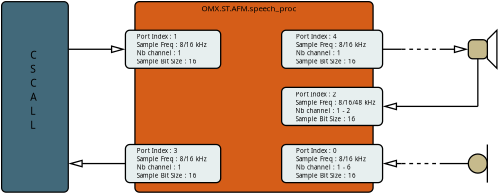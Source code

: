<?xml version="1.0" encoding="UTF-8"?>
<dia:diagram xmlns:dia="http://www.lysator.liu.se/~alla/dia/">
  <dia:layer name="Background" visible="true" active="true">
    <dia:object type="Standard - Box" version="0" id="O0">
      <dia:attribute name="obj_pos">
        <dia:point val="7.62,5.239"/>
      </dia:attribute>
      <dia:attribute name="obj_bb">
        <dia:rectangle val="7.588,5.207;19.558,14.796"/>
      </dia:attribute>
      <dia:attribute name="elem_corner">
        <dia:point val="7.62,5.239"/>
      </dia:attribute>
      <dia:attribute name="elem_width">
        <dia:real val="11.906"/>
      </dia:attribute>
      <dia:attribute name="elem_height">
        <dia:real val="9.525"/>
      </dia:attribute>
      <dia:attribute name="border_width">
        <dia:real val="0.064"/>
      </dia:attribute>
      <dia:attribute name="inner_color">
        <dia:color val="#d55d18"/>
      </dia:attribute>
      <dia:attribute name="show_background">
        <dia:boolean val="true"/>
      </dia:attribute>
      <dia:attribute name="corner_radius">
        <dia:real val="0.222"/>
      </dia:attribute>
    </dia:object>
    <dia:group>
      <dia:object type="Standard - PolyLine" version="0" id="O1">
        <dia:attribute name="obj_pos">
          <dia:point val="25.241,7.144"/>
        </dia:attribute>
        <dia:attribute name="obj_bb">
          <dia:rectangle val="25.196,6.645;25.749,8.649"/>
        </dia:attribute>
        <dia:attribute name="poly_points">
          <dia:point val="25.241,7.144"/>
          <dia:point val="25.718,6.668"/>
          <dia:point val="25.718,8.572"/>
          <dia:point val="25.241,8.096"/>
          <dia:point val="25.241,7.144"/>
        </dia:attribute>
        <dia:attribute name="line_width">
          <dia:real val="0.064"/>
        </dia:attribute>
      </dia:object>
      <dia:object type="Standard - Box" version="0" id="O2">
        <dia:attribute name="obj_pos">
          <dia:point val="24.289,7.144"/>
        </dia:attribute>
        <dia:attribute name="obj_bb">
          <dia:rectangle val="24.257,7.112;25.273,8.128"/>
        </dia:attribute>
        <dia:attribute name="elem_corner">
          <dia:point val="24.289,7.144"/>
        </dia:attribute>
        <dia:attribute name="elem_width">
          <dia:real val="0.953"/>
        </dia:attribute>
        <dia:attribute name="elem_height">
          <dia:real val="0.952"/>
        </dia:attribute>
        <dia:attribute name="border_width">
          <dia:real val="0.064"/>
        </dia:attribute>
        <dia:attribute name="inner_color">
          <dia:color val="#c6ba8c"/>
        </dia:attribute>
        <dia:attribute name="show_background">
          <dia:boolean val="true"/>
        </dia:attribute>
        <dia:attribute name="corner_radius">
          <dia:real val="0.222"/>
        </dia:attribute>
      </dia:object>
    </dia:group>
    <dia:group>
      <dia:object type="Standard - Ellipse" version="0" id="O3">
        <dia:attribute name="obj_pos">
          <dia:point val="24.289,12.859"/>
        </dia:attribute>
        <dia:attribute name="obj_bb">
          <dia:rectangle val="24.257,12.827;25.273,13.843"/>
        </dia:attribute>
        <dia:attribute name="elem_corner">
          <dia:point val="24.289,12.859"/>
        </dia:attribute>
        <dia:attribute name="elem_width">
          <dia:real val="0.953"/>
        </dia:attribute>
        <dia:attribute name="elem_height">
          <dia:real val="0.953"/>
        </dia:attribute>
        <dia:attribute name="border_width">
          <dia:real val="0.064"/>
        </dia:attribute>
        <dia:attribute name="inner_color">
          <dia:color val="#c6ba8c"/>
        </dia:attribute>
      </dia:object>
      <dia:object type="Standard - PolyLine" version="0" id="O4">
        <dia:attribute name="obj_pos">
          <dia:point val="25.241,12.383"/>
        </dia:attribute>
        <dia:attribute name="obj_bb">
          <dia:rectangle val="25.209,12.351;25.273,14.319"/>
        </dia:attribute>
        <dia:attribute name="poly_points">
          <dia:point val="25.241,12.383"/>
          <dia:point val="25.241,14.287"/>
        </dia:attribute>
        <dia:attribute name="line_width">
          <dia:real val="0.064"/>
        </dia:attribute>
      </dia:object>
    </dia:group>
    <dia:object type="Standard - PolyLine" version="0" id="O5">
      <dia:attribute name="obj_pos">
        <dia:point val="4.286,7.62"/>
      </dia:attribute>
      <dia:attribute name="obj_bb">
        <dia:rectangle val="4.255,7.419;7.262,7.821"/>
      </dia:attribute>
      <dia:attribute name="poly_points">
        <dia:point val="4.286,7.62"/>
        <dia:point val="7.144,7.62"/>
      </dia:attribute>
      <dia:attribute name="line_width">
        <dia:real val="0.064"/>
      </dia:attribute>
      <dia:attribute name="end_arrow">
        <dia:enum val="2"/>
      </dia:attribute>
      <dia:attribute name="end_arrow_length">
        <dia:real val="0.572"/>
      </dia:attribute>
      <dia:attribute name="end_arrow_width">
        <dia:real val="0.318"/>
      </dia:attribute>
    </dia:object>
    <dia:object type="Standard - PolyLine" version="0" id="O6">
      <dia:attribute name="obj_pos">
        <dia:point val="4.286,13.335"/>
      </dia:attribute>
      <dia:attribute name="obj_bb">
        <dia:rectangle val="4.255,13.134;7.176,13.536"/>
      </dia:attribute>
      <dia:attribute name="poly_points">
        <dia:point val="4.286,13.335"/>
        <dia:point val="7.144,13.335"/>
      </dia:attribute>
      <dia:attribute name="line_width">
        <dia:real val="0.064"/>
      </dia:attribute>
      <dia:attribute name="start_arrow">
        <dia:enum val="2"/>
      </dia:attribute>
      <dia:attribute name="start_arrow_length">
        <dia:real val="0.572"/>
      </dia:attribute>
      <dia:attribute name="start_arrow_width">
        <dia:real val="0.318"/>
      </dia:attribute>
    </dia:object>
    <dia:object type="Standard - PolyLine" version="0" id="O7">
      <dia:attribute name="obj_pos">
        <dia:point val="20.003,7.62"/>
      </dia:attribute>
      <dia:attribute name="obj_bb">
        <dia:rectangle val="19.971,7.588;20.987,7.652"/>
      </dia:attribute>
      <dia:attribute name="poly_points">
        <dia:point val="20.003,7.62"/>
        <dia:point val="20.955,7.62"/>
      </dia:attribute>
      <dia:attribute name="line_width">
        <dia:real val="0.064"/>
      </dia:attribute>
    </dia:object>
    <dia:object type="Standard - PolyLine" version="0" id="O8">
      <dia:attribute name="obj_pos">
        <dia:point val="20.003,10.477"/>
      </dia:attribute>
      <dia:attribute name="obj_bb">
        <dia:rectangle val="19.971,10.277;24.797,10.678"/>
      </dia:attribute>
      <dia:attribute name="poly_points">
        <dia:point val="20.003,10.477"/>
        <dia:point val="24.765,10.477"/>
      </dia:attribute>
      <dia:attribute name="line_width">
        <dia:real val="0.064"/>
      </dia:attribute>
      <dia:attribute name="start_arrow">
        <dia:enum val="2"/>
      </dia:attribute>
      <dia:attribute name="start_arrow_length">
        <dia:real val="0.572"/>
      </dia:attribute>
      <dia:attribute name="start_arrow_width">
        <dia:real val="0.318"/>
      </dia:attribute>
    </dia:object>
    <dia:object type="Standard - PolyLine" version="0" id="O9">
      <dia:attribute name="obj_pos">
        <dia:point val="20.003,13.335"/>
      </dia:attribute>
      <dia:attribute name="obj_bb">
        <dia:rectangle val="19.971,13.134;20.987,13.536"/>
      </dia:attribute>
      <dia:attribute name="poly_points">
        <dia:point val="20.003,13.335"/>
        <dia:point val="20.955,13.335"/>
      </dia:attribute>
      <dia:attribute name="line_width">
        <dia:real val="0.064"/>
      </dia:attribute>
      <dia:attribute name="start_arrow">
        <dia:enum val="2"/>
      </dia:attribute>
      <dia:attribute name="start_arrow_length">
        <dia:real val="0.572"/>
      </dia:attribute>
      <dia:attribute name="start_arrow_width">
        <dia:real val="0.318"/>
      </dia:attribute>
    </dia:object>
    <dia:object type="Standard - PolyLine" version="0" id="O10">
      <dia:attribute name="obj_pos">
        <dia:point val="20.955,7.62"/>
      </dia:attribute>
      <dia:attribute name="obj_bb">
        <dia:rectangle val="20.923,7.588;22.892,7.652"/>
      </dia:attribute>
      <dia:attribute name="poly_points">
        <dia:point val="20.955,7.62"/>
        <dia:point val="22.86,7.62"/>
      </dia:attribute>
      <dia:attribute name="line_width">
        <dia:real val="0.064"/>
      </dia:attribute>
      <dia:attribute name="line_style">
        <dia:enum val="1"/>
      </dia:attribute>
      <dia:attribute name="dashlength">
        <dia:real val="0.191"/>
      </dia:attribute>
    </dia:object>
    <dia:object type="Standard - PolyLine" version="0" id="O11">
      <dia:attribute name="obj_pos">
        <dia:point val="22.86,7.62"/>
      </dia:attribute>
      <dia:attribute name="obj_bb">
        <dia:rectangle val="22.828,7.419;24.407,7.821"/>
      </dia:attribute>
      <dia:attribute name="poly_points">
        <dia:point val="22.86,7.62"/>
        <dia:point val="24.289,7.62"/>
      </dia:attribute>
      <dia:attribute name="line_width">
        <dia:real val="0.064"/>
      </dia:attribute>
      <dia:attribute name="end_arrow">
        <dia:enum val="2"/>
      </dia:attribute>
      <dia:attribute name="end_arrow_length">
        <dia:real val="0.572"/>
      </dia:attribute>
      <dia:attribute name="end_arrow_width">
        <dia:real val="0.318"/>
      </dia:attribute>
    </dia:object>
    <dia:object type="Standard - PolyLine" version="0" id="O12">
      <dia:attribute name="obj_pos">
        <dia:point val="24.765,10.477"/>
      </dia:attribute>
      <dia:attribute name="obj_bb">
        <dia:rectangle val="24.733,8.065;24.797,10.509"/>
      </dia:attribute>
      <dia:attribute name="poly_points">
        <dia:point val="24.765,10.477"/>
        <dia:point val="24.765,8.096"/>
      </dia:attribute>
      <dia:attribute name="line_width">
        <dia:real val="0.064"/>
      </dia:attribute>
    </dia:object>
    <dia:object type="Standard - PolyLine" version="0" id="O13">
      <dia:attribute name="obj_pos">
        <dia:point val="22.86,13.335"/>
      </dia:attribute>
      <dia:attribute name="obj_bb">
        <dia:rectangle val="22.828,13.303;24.32,13.367"/>
      </dia:attribute>
      <dia:attribute name="poly_points">
        <dia:point val="22.86,13.335"/>
        <dia:point val="24.289,13.335"/>
      </dia:attribute>
      <dia:attribute name="line_width">
        <dia:real val="0.064"/>
      </dia:attribute>
    </dia:object>
    <dia:object type="Standard - PolyLine" version="0" id="O14">
      <dia:attribute name="obj_pos">
        <dia:point val="20.955,13.335"/>
      </dia:attribute>
      <dia:attribute name="obj_bb">
        <dia:rectangle val="20.923,13.303;22.892,13.367"/>
      </dia:attribute>
      <dia:attribute name="poly_points">
        <dia:point val="20.955,13.335"/>
        <dia:point val="22.86,13.335"/>
      </dia:attribute>
      <dia:attribute name="line_width">
        <dia:real val="0.064"/>
      </dia:attribute>
      <dia:attribute name="line_style">
        <dia:enum val="1"/>
      </dia:attribute>
      <dia:attribute name="dashlength">
        <dia:real val="0.191"/>
      </dia:attribute>
    </dia:object>
    <dia:object type="Standard - Box" version="0" id="O15">
      <dia:attribute name="obj_pos">
        <dia:point val="0.953,5.239"/>
      </dia:attribute>
      <dia:attribute name="obj_bb">
        <dia:rectangle val="0.922,5.209;4.316,14.794"/>
      </dia:attribute>
      <dia:attribute name="elem_corner">
        <dia:point val="0.953,5.239"/>
      </dia:attribute>
      <dia:attribute name="elem_width">
        <dia:real val="3.334"/>
      </dia:attribute>
      <dia:attribute name="elem_height">
        <dia:real val="9.525"/>
      </dia:attribute>
      <dia:attribute name="border_width">
        <dia:real val="0.06"/>
      </dia:attribute>
      <dia:attribute name="inner_color">
        <dia:color val="#42697a"/>
      </dia:attribute>
      <dia:attribute name="show_background">
        <dia:boolean val="true"/>
      </dia:attribute>
      <dia:attribute name="corner_radius">
        <dia:real val="0.222"/>
      </dia:attribute>
    </dia:object>
    <dia:group>
      <dia:object type="Standard - Text" version="1" id="O16">
        <dia:attribute name="obj_pos">
          <dia:point val="2.381,8.096"/>
        </dia:attribute>
        <dia:attribute name="obj_bb">
          <dia:rectangle val="2.381,7.624;2.736,8.216"/>
        </dia:attribute>
        <dia:attribute name="text">
          <dia:composite type="text">
            <dia:attribute name="string">
              <dia:string>#C#</dia:string>
            </dia:attribute>
            <dia:attribute name="font">
              <dia:font family="sans" style="0" name="Helvetica"/>
            </dia:attribute>
            <dia:attribute name="height">
              <dia:real val="0.635"/>
            </dia:attribute>
            <dia:attribute name="pos">
              <dia:point val="2.381,8.096"/>
            </dia:attribute>
            <dia:attribute name="color">
              <dia:color val="#000000"/>
            </dia:attribute>
            <dia:attribute name="alignment">
              <dia:enum val="0"/>
            </dia:attribute>
          </dia:composite>
        </dia:attribute>
        <dia:attribute name="valign">
          <dia:enum val="3"/>
        </dia:attribute>
      </dia:object>
      <dia:object type="Standard - Text" version="1" id="O17">
        <dia:attribute name="obj_pos">
          <dia:point val="2.381,8.795"/>
        </dia:attribute>
        <dia:attribute name="obj_bb">
          <dia:rectangle val="2.381,8.322;2.704,8.915"/>
        </dia:attribute>
        <dia:attribute name="text">
          <dia:composite type="text">
            <dia:attribute name="string">
              <dia:string>#S#</dia:string>
            </dia:attribute>
            <dia:attribute name="font">
              <dia:font family="sans" style="0" name="Helvetica"/>
            </dia:attribute>
            <dia:attribute name="height">
              <dia:real val="0.635"/>
            </dia:attribute>
            <dia:attribute name="pos">
              <dia:point val="2.381,8.795"/>
            </dia:attribute>
            <dia:attribute name="color">
              <dia:color val="#000000"/>
            </dia:attribute>
            <dia:attribute name="alignment">
              <dia:enum val="0"/>
            </dia:attribute>
          </dia:composite>
        </dia:attribute>
        <dia:attribute name="valign">
          <dia:enum val="3"/>
        </dia:attribute>
      </dia:object>
      <dia:object type="Standard - Text" version="1" id="O18">
        <dia:attribute name="obj_pos">
          <dia:point val="2.381,9.493"/>
        </dia:attribute>
        <dia:attribute name="obj_bb">
          <dia:rectangle val="2.381,9.021;2.736,9.613"/>
        </dia:attribute>
        <dia:attribute name="text">
          <dia:composite type="text">
            <dia:attribute name="string">
              <dia:string>#C#</dia:string>
            </dia:attribute>
            <dia:attribute name="font">
              <dia:font family="sans" style="0" name="Helvetica"/>
            </dia:attribute>
            <dia:attribute name="height">
              <dia:real val="0.635"/>
            </dia:attribute>
            <dia:attribute name="pos">
              <dia:point val="2.381,9.493"/>
            </dia:attribute>
            <dia:attribute name="color">
              <dia:color val="#000000"/>
            </dia:attribute>
            <dia:attribute name="alignment">
              <dia:enum val="0"/>
            </dia:attribute>
          </dia:composite>
        </dia:attribute>
        <dia:attribute name="valign">
          <dia:enum val="3"/>
        </dia:attribute>
      </dia:object>
      <dia:object type="Standard - Text" version="1" id="O19">
        <dia:attribute name="obj_pos">
          <dia:point val="2.381,11.589"/>
        </dia:attribute>
        <dia:attribute name="obj_bb">
          <dia:rectangle val="2.381,11.116;2.664,11.709"/>
        </dia:attribute>
        <dia:attribute name="text">
          <dia:composite type="text">
            <dia:attribute name="string">
              <dia:string>#L#</dia:string>
            </dia:attribute>
            <dia:attribute name="font">
              <dia:font family="sans" style="0" name="Helvetica"/>
            </dia:attribute>
            <dia:attribute name="height">
              <dia:real val="0.635"/>
            </dia:attribute>
            <dia:attribute name="pos">
              <dia:point val="2.381,11.589"/>
            </dia:attribute>
            <dia:attribute name="color">
              <dia:color val="#000000"/>
            </dia:attribute>
            <dia:attribute name="alignment">
              <dia:enum val="0"/>
            </dia:attribute>
          </dia:composite>
        </dia:attribute>
        <dia:attribute name="valign">
          <dia:enum val="3"/>
        </dia:attribute>
      </dia:object>
      <dia:object type="Standard - Text" version="1" id="O20">
        <dia:attribute name="obj_pos">
          <dia:point val="2.381,10.89"/>
        </dia:attribute>
        <dia:attribute name="obj_bb">
          <dia:rectangle val="2.381,10.418;2.664,11.01"/>
        </dia:attribute>
        <dia:attribute name="text">
          <dia:composite type="text">
            <dia:attribute name="string">
              <dia:string>#L#</dia:string>
            </dia:attribute>
            <dia:attribute name="font">
              <dia:font family="sans" style="0" name="Helvetica"/>
            </dia:attribute>
            <dia:attribute name="height">
              <dia:real val="0.635"/>
            </dia:attribute>
            <dia:attribute name="pos">
              <dia:point val="2.381,10.89"/>
            </dia:attribute>
            <dia:attribute name="color">
              <dia:color val="#000000"/>
            </dia:attribute>
            <dia:attribute name="alignment">
              <dia:enum val="0"/>
            </dia:attribute>
          </dia:composite>
        </dia:attribute>
        <dia:attribute name="valign">
          <dia:enum val="3"/>
        </dia:attribute>
      </dia:object>
      <dia:object type="Standard - Text" version="1" id="O21">
        <dia:attribute name="obj_pos">
          <dia:point val="2.381,10.192"/>
        </dia:attribute>
        <dia:attribute name="obj_bb">
          <dia:rectangle val="2.381,9.719;2.729,10.312"/>
        </dia:attribute>
        <dia:attribute name="text">
          <dia:composite type="text">
            <dia:attribute name="string">
              <dia:string>#A#</dia:string>
            </dia:attribute>
            <dia:attribute name="font">
              <dia:font family="sans" style="0" name="Helvetica"/>
            </dia:attribute>
            <dia:attribute name="height">
              <dia:real val="0.635"/>
            </dia:attribute>
            <dia:attribute name="pos">
              <dia:point val="2.381,10.192"/>
            </dia:attribute>
            <dia:attribute name="color">
              <dia:color val="#000000"/>
            </dia:attribute>
            <dia:attribute name="alignment">
              <dia:enum val="0"/>
            </dia:attribute>
          </dia:composite>
        </dia:attribute>
        <dia:attribute name="valign">
          <dia:enum val="3"/>
        </dia:attribute>
      </dia:object>
    </dia:group>
    <dia:object type="Standard - Box" version="0" id="O22">
      <dia:attribute name="obj_pos">
        <dia:point val="14.954,6.668"/>
      </dia:attribute>
      <dia:attribute name="obj_bb">
        <dia:rectangle val="14.922,6.636;20.034,8.604"/>
      </dia:attribute>
      <dia:attribute name="elem_corner">
        <dia:point val="14.954,6.668"/>
      </dia:attribute>
      <dia:attribute name="elem_width">
        <dia:real val="5.048"/>
      </dia:attribute>
      <dia:attribute name="elem_height">
        <dia:real val="1.905"/>
      </dia:attribute>
      <dia:attribute name="border_width">
        <dia:real val="0.064"/>
      </dia:attribute>
      <dia:attribute name="inner_color">
        <dia:color val="#e7efef"/>
      </dia:attribute>
      <dia:attribute name="show_background">
        <dia:boolean val="true"/>
      </dia:attribute>
      <dia:attribute name="corner_radius">
        <dia:real val="0.222"/>
      </dia:attribute>
    </dia:object>
    <dia:group>
      <dia:object type="Standard - Text" version="1" id="O23">
        <dia:attribute name="obj_pos">
          <dia:point val="15.668,7.095"/>
        </dia:attribute>
        <dia:attribute name="obj_bb">
          <dia:rectangle val="15.668,6.805;17.735,7.17"/>
        </dia:attribute>
        <dia:attribute name="text">
          <dia:composite type="text">
            <dia:attribute name="string">
              <dia:string>#Port Index : 4#</dia:string>
            </dia:attribute>
            <dia:attribute name="font">
              <dia:font family="sans" style="0" name="Helvetica"/>
            </dia:attribute>
            <dia:attribute name="height">
              <dia:real val="0.388"/>
            </dia:attribute>
            <dia:attribute name="pos">
              <dia:point val="15.668,7.095"/>
            </dia:attribute>
            <dia:attribute name="color">
              <dia:color val="#000000"/>
            </dia:attribute>
            <dia:attribute name="alignment">
              <dia:enum val="0"/>
            </dia:attribute>
          </dia:composite>
        </dia:attribute>
        <dia:attribute name="valign">
          <dia:enum val="3"/>
        </dia:attribute>
      </dia:object>
      <dia:object type="Standard - Text" version="1" id="O24">
        <dia:attribute name="obj_pos">
          <dia:point val="15.668,7.508"/>
        </dia:attribute>
        <dia:attribute name="obj_bb">
          <dia:rectangle val="15.668,7.218;19.458,7.583"/>
        </dia:attribute>
        <dia:attribute name="text">
          <dia:composite type="text">
            <dia:attribute name="string">
              <dia:string>#Sample Freq : 8/16 kHz  #</dia:string>
            </dia:attribute>
            <dia:attribute name="font">
              <dia:font family="sans" style="0" name="Helvetica"/>
            </dia:attribute>
            <dia:attribute name="height">
              <dia:real val="0.388"/>
            </dia:attribute>
            <dia:attribute name="pos">
              <dia:point val="15.668,7.508"/>
            </dia:attribute>
            <dia:attribute name="color">
              <dia:color val="#000000"/>
            </dia:attribute>
            <dia:attribute name="alignment">
              <dia:enum val="0"/>
            </dia:attribute>
          </dia:composite>
        </dia:attribute>
        <dia:attribute name="valign">
          <dia:enum val="3"/>
        </dia:attribute>
      </dia:object>
      <dia:object type="Standard - Text" version="1" id="O25">
        <dia:attribute name="obj_pos">
          <dia:point val="15.668,7.921"/>
        </dia:attribute>
        <dia:attribute name="obj_bb">
          <dia:rectangle val="15.668,7.631;17.923,7.996"/>
        </dia:attribute>
        <dia:attribute name="text">
          <dia:composite type="text">
            <dia:attribute name="string">
              <dia:string>#Nb channel : 1#</dia:string>
            </dia:attribute>
            <dia:attribute name="font">
              <dia:font family="sans" style="0" name="Helvetica"/>
            </dia:attribute>
            <dia:attribute name="height">
              <dia:real val="0.388"/>
            </dia:attribute>
            <dia:attribute name="pos">
              <dia:point val="15.668,7.921"/>
            </dia:attribute>
            <dia:attribute name="color">
              <dia:color val="#000000"/>
            </dia:attribute>
            <dia:attribute name="alignment">
              <dia:enum val="0"/>
            </dia:attribute>
          </dia:composite>
        </dia:attribute>
        <dia:attribute name="valign">
          <dia:enum val="3"/>
        </dia:attribute>
      </dia:object>
      <dia:object type="Standard - Text" version="1" id="O26">
        <dia:attribute name="obj_pos">
          <dia:point val="15.668,8.333"/>
        </dia:attribute>
        <dia:attribute name="obj_bb">
          <dia:rectangle val="15.668,8.043;18.783,8.408"/>
        </dia:attribute>
        <dia:attribute name="text">
          <dia:composite type="text">
            <dia:attribute name="string">
              <dia:string>#Sample Bit Size : 16#</dia:string>
            </dia:attribute>
            <dia:attribute name="font">
              <dia:font family="sans" style="0" name="Helvetica"/>
            </dia:attribute>
            <dia:attribute name="height">
              <dia:real val="0.388"/>
            </dia:attribute>
            <dia:attribute name="pos">
              <dia:point val="15.668,8.333"/>
            </dia:attribute>
            <dia:attribute name="color">
              <dia:color val="#000000"/>
            </dia:attribute>
            <dia:attribute name="alignment">
              <dia:enum val="0"/>
            </dia:attribute>
          </dia:composite>
        </dia:attribute>
        <dia:attribute name="valign">
          <dia:enum val="3"/>
        </dia:attribute>
      </dia:object>
    </dia:group>
    <dia:object type="Standard - Box" version="0" id="O27">
      <dia:attribute name="obj_pos">
        <dia:point val="14.954,9.525"/>
      </dia:attribute>
      <dia:attribute name="obj_bb">
        <dia:rectangle val="14.922,9.493;20.034,11.462"/>
      </dia:attribute>
      <dia:attribute name="elem_corner">
        <dia:point val="14.954,9.525"/>
      </dia:attribute>
      <dia:attribute name="elem_width">
        <dia:real val="5.048"/>
      </dia:attribute>
      <dia:attribute name="elem_height">
        <dia:real val="1.905"/>
      </dia:attribute>
      <dia:attribute name="border_width">
        <dia:real val="0.064"/>
      </dia:attribute>
      <dia:attribute name="inner_color">
        <dia:color val="#e7efef"/>
      </dia:attribute>
      <dia:attribute name="show_background">
        <dia:boolean val="true"/>
      </dia:attribute>
      <dia:attribute name="corner_radius">
        <dia:real val="0.222"/>
      </dia:attribute>
    </dia:object>
    <dia:object type="Standard - Text" version="1" id="O28">
      <dia:attribute name="obj_pos">
        <dia:point val="15.649,9.984"/>
      </dia:attribute>
      <dia:attribute name="obj_bb">
        <dia:rectangle val="15.649,9.694;17.717,10.059"/>
      </dia:attribute>
      <dia:attribute name="text">
        <dia:composite type="text">
          <dia:attribute name="string">
            <dia:string>#Port Index : 2#</dia:string>
          </dia:attribute>
          <dia:attribute name="font">
            <dia:font family="sans" style="0" name="Helvetica"/>
          </dia:attribute>
          <dia:attribute name="height">
            <dia:real val="0.388"/>
          </dia:attribute>
          <dia:attribute name="pos">
            <dia:point val="15.649,9.984"/>
          </dia:attribute>
          <dia:attribute name="color">
            <dia:color val="#000000"/>
          </dia:attribute>
          <dia:attribute name="alignment">
            <dia:enum val="0"/>
          </dia:attribute>
        </dia:composite>
      </dia:attribute>
      <dia:attribute name="valign">
        <dia:enum val="3"/>
      </dia:attribute>
    </dia:object>
    <dia:object type="Standard - Text" version="1" id="O29">
      <dia:attribute name="obj_pos">
        <dia:point val="15.649,10.397"/>
      </dia:attribute>
      <dia:attribute name="obj_bb">
        <dia:rectangle val="15.649,10.107;19.939,10.472"/>
      </dia:attribute>
      <dia:attribute name="text">
        <dia:composite type="text">
          <dia:attribute name="string">
            <dia:string>#Sample Freq : 8/16/48 kHz  #</dia:string>
          </dia:attribute>
          <dia:attribute name="font">
            <dia:font family="sans" style="0" name="Helvetica"/>
          </dia:attribute>
          <dia:attribute name="height">
            <dia:real val="0.388"/>
          </dia:attribute>
          <dia:attribute name="pos">
            <dia:point val="15.649,10.397"/>
          </dia:attribute>
          <dia:attribute name="color">
            <dia:color val="#000000"/>
          </dia:attribute>
          <dia:attribute name="alignment">
            <dia:enum val="0"/>
          </dia:attribute>
        </dia:composite>
      </dia:attribute>
      <dia:attribute name="valign">
        <dia:enum val="3"/>
      </dia:attribute>
    </dia:object>
    <dia:object type="Standard - Text" version="1" id="O30">
      <dia:attribute name="obj_pos">
        <dia:point val="15.649,10.81"/>
      </dia:attribute>
      <dia:attribute name="obj_bb">
        <dia:rectangle val="15.649,10.52;18.41,10.885"/>
      </dia:attribute>
      <dia:attribute name="text">
        <dia:composite type="text">
          <dia:attribute name="string">
            <dia:string>#Nb channel : 1 - 2#</dia:string>
          </dia:attribute>
          <dia:attribute name="font">
            <dia:font family="sans" style="0" name="Helvetica"/>
          </dia:attribute>
          <dia:attribute name="height">
            <dia:real val="0.388"/>
          </dia:attribute>
          <dia:attribute name="pos">
            <dia:point val="15.649,10.81"/>
          </dia:attribute>
          <dia:attribute name="color">
            <dia:color val="#000000"/>
          </dia:attribute>
          <dia:attribute name="alignment">
            <dia:enum val="0"/>
          </dia:attribute>
        </dia:composite>
      </dia:attribute>
      <dia:attribute name="valign">
        <dia:enum val="3"/>
      </dia:attribute>
    </dia:object>
    <dia:object type="Standard - Text" version="1" id="O31">
      <dia:attribute name="obj_pos">
        <dia:point val="15.649,11.223"/>
      </dia:attribute>
      <dia:attribute name="obj_bb">
        <dia:rectangle val="15.649,10.933;18.765,11.298"/>
      </dia:attribute>
      <dia:attribute name="text">
        <dia:composite type="text">
          <dia:attribute name="string">
            <dia:string>#Sample Bit Size : 16#</dia:string>
          </dia:attribute>
          <dia:attribute name="font">
            <dia:font family="sans" style="0" name="Helvetica"/>
          </dia:attribute>
          <dia:attribute name="height">
            <dia:real val="0.388"/>
          </dia:attribute>
          <dia:attribute name="pos">
            <dia:point val="15.649,11.223"/>
          </dia:attribute>
          <dia:attribute name="color">
            <dia:color val="#000000"/>
          </dia:attribute>
          <dia:attribute name="alignment">
            <dia:enum val="0"/>
          </dia:attribute>
        </dia:composite>
      </dia:attribute>
      <dia:attribute name="valign">
        <dia:enum val="3"/>
      </dia:attribute>
    </dia:object>
    <dia:object type="Standard - Box" version="0" id="O32">
      <dia:attribute name="obj_pos">
        <dia:point val="14.954,12.383"/>
      </dia:attribute>
      <dia:attribute name="obj_bb">
        <dia:rectangle val="14.922,12.351;20.034,14.319"/>
      </dia:attribute>
      <dia:attribute name="elem_corner">
        <dia:point val="14.954,12.383"/>
      </dia:attribute>
      <dia:attribute name="elem_width">
        <dia:real val="5.048"/>
      </dia:attribute>
      <dia:attribute name="elem_height">
        <dia:real val="1.905"/>
      </dia:attribute>
      <dia:attribute name="border_width">
        <dia:real val="0.064"/>
      </dia:attribute>
      <dia:attribute name="inner_color">
        <dia:color val="#e7efef"/>
      </dia:attribute>
      <dia:attribute name="show_background">
        <dia:boolean val="true"/>
      </dia:attribute>
      <dia:attribute name="corner_radius">
        <dia:real val="0.222"/>
      </dia:attribute>
    </dia:object>
    <dia:group>
      <dia:object type="Standard - Text" version="1" id="O33">
        <dia:attribute name="obj_pos">
          <dia:point val="15.668,12.81"/>
        </dia:attribute>
        <dia:attribute name="obj_bb">
          <dia:rectangle val="15.668,12.52;17.735,12.885"/>
        </dia:attribute>
        <dia:attribute name="text">
          <dia:composite type="text">
            <dia:attribute name="string">
              <dia:string>#Port Index : 0#</dia:string>
            </dia:attribute>
            <dia:attribute name="font">
              <dia:font family="sans" style="0" name="Helvetica"/>
            </dia:attribute>
            <dia:attribute name="height">
              <dia:real val="0.388"/>
            </dia:attribute>
            <dia:attribute name="pos">
              <dia:point val="15.668,12.81"/>
            </dia:attribute>
            <dia:attribute name="color">
              <dia:color val="#000000"/>
            </dia:attribute>
            <dia:attribute name="alignment">
              <dia:enum val="0"/>
            </dia:attribute>
          </dia:composite>
        </dia:attribute>
        <dia:attribute name="valign">
          <dia:enum val="3"/>
        </dia:attribute>
      </dia:object>
      <dia:object type="Standard - Text" version="1" id="O34">
        <dia:attribute name="obj_pos">
          <dia:point val="15.668,13.223"/>
        </dia:attribute>
        <dia:attribute name="obj_bb">
          <dia:rectangle val="15.668,12.933;19.458,13.298"/>
        </dia:attribute>
        <dia:attribute name="text">
          <dia:composite type="text">
            <dia:attribute name="string">
              <dia:string>#Sample Freq : 8/16 kHz  #</dia:string>
            </dia:attribute>
            <dia:attribute name="font">
              <dia:font family="sans" style="0" name="Helvetica"/>
            </dia:attribute>
            <dia:attribute name="height">
              <dia:real val="0.388"/>
            </dia:attribute>
            <dia:attribute name="pos">
              <dia:point val="15.668,13.223"/>
            </dia:attribute>
            <dia:attribute name="color">
              <dia:color val="#000000"/>
            </dia:attribute>
            <dia:attribute name="alignment">
              <dia:enum val="0"/>
            </dia:attribute>
          </dia:composite>
        </dia:attribute>
        <dia:attribute name="valign">
          <dia:enum val="3"/>
        </dia:attribute>
      </dia:object>
      <dia:object type="Standard - Text" version="1" id="O35">
        <dia:attribute name="obj_pos">
          <dia:point val="15.668,13.636"/>
        </dia:attribute>
        <dia:attribute name="obj_bb">
          <dia:rectangle val="15.668,13.346;18.428,13.711"/>
        </dia:attribute>
        <dia:attribute name="text">
          <dia:composite type="text">
            <dia:attribute name="string">
              <dia:string>#Nb channel : 1 - 6#</dia:string>
            </dia:attribute>
            <dia:attribute name="font">
              <dia:font family="sans" style="0" name="Helvetica"/>
            </dia:attribute>
            <dia:attribute name="height">
              <dia:real val="0.388"/>
            </dia:attribute>
            <dia:attribute name="pos">
              <dia:point val="15.668,13.636"/>
            </dia:attribute>
            <dia:attribute name="color">
              <dia:color val="#000000"/>
            </dia:attribute>
            <dia:attribute name="alignment">
              <dia:enum val="0"/>
            </dia:attribute>
          </dia:composite>
        </dia:attribute>
        <dia:attribute name="valign">
          <dia:enum val="3"/>
        </dia:attribute>
      </dia:object>
      <dia:object type="Standard - Text" version="1" id="O36">
        <dia:attribute name="obj_pos">
          <dia:point val="15.668,14.048"/>
        </dia:attribute>
        <dia:attribute name="obj_bb">
          <dia:rectangle val="15.668,13.758;18.783,14.123"/>
        </dia:attribute>
        <dia:attribute name="text">
          <dia:composite type="text">
            <dia:attribute name="string">
              <dia:string>#Sample Bit Size : 16#</dia:string>
            </dia:attribute>
            <dia:attribute name="font">
              <dia:font family="sans" style="0" name="Helvetica"/>
            </dia:attribute>
            <dia:attribute name="height">
              <dia:real val="0.388"/>
            </dia:attribute>
            <dia:attribute name="pos">
              <dia:point val="15.668,14.048"/>
            </dia:attribute>
            <dia:attribute name="color">
              <dia:color val="#000000"/>
            </dia:attribute>
            <dia:attribute name="alignment">
              <dia:enum val="0"/>
            </dia:attribute>
          </dia:composite>
        </dia:attribute>
        <dia:attribute name="valign">
          <dia:enum val="3"/>
        </dia:attribute>
      </dia:object>
    </dia:group>
    <dia:object type="Standard - Box" version="0" id="O37">
      <dia:attribute name="obj_pos">
        <dia:point val="7.144,12.383"/>
      </dia:attribute>
      <dia:attribute name="obj_bb">
        <dia:rectangle val="7.112,12.351;11.938,14.319"/>
      </dia:attribute>
      <dia:attribute name="elem_corner">
        <dia:point val="7.144,12.383"/>
      </dia:attribute>
      <dia:attribute name="elem_width">
        <dia:real val="4.763"/>
      </dia:attribute>
      <dia:attribute name="elem_height">
        <dia:real val="1.905"/>
      </dia:attribute>
      <dia:attribute name="border_width">
        <dia:real val="0.064"/>
      </dia:attribute>
      <dia:attribute name="inner_color">
        <dia:color val="#e7efef"/>
      </dia:attribute>
      <dia:attribute name="show_background">
        <dia:boolean val="true"/>
      </dia:attribute>
      <dia:attribute name="corner_radius">
        <dia:real val="0.222"/>
      </dia:attribute>
    </dia:object>
    <dia:group>
      <dia:object type="Standard - Text" version="1" id="O38">
        <dia:attribute name="obj_pos">
          <dia:point val="7.715,12.81"/>
        </dia:attribute>
        <dia:attribute name="obj_bb">
          <dia:rectangle val="7.715,12.52;9.783,12.885"/>
        </dia:attribute>
        <dia:attribute name="text">
          <dia:composite type="text">
            <dia:attribute name="string">
              <dia:string>#Port Index : 3#</dia:string>
            </dia:attribute>
            <dia:attribute name="font">
              <dia:font family="sans" style="0" name="Helvetica"/>
            </dia:attribute>
            <dia:attribute name="height">
              <dia:real val="0.388"/>
            </dia:attribute>
            <dia:attribute name="pos">
              <dia:point val="7.715,12.81"/>
            </dia:attribute>
            <dia:attribute name="color">
              <dia:color val="#000000"/>
            </dia:attribute>
            <dia:attribute name="alignment">
              <dia:enum val="0"/>
            </dia:attribute>
          </dia:composite>
        </dia:attribute>
        <dia:attribute name="valign">
          <dia:enum val="3"/>
        </dia:attribute>
      </dia:object>
      <dia:object type="Standard - Text" version="1" id="O39">
        <dia:attribute name="obj_pos">
          <dia:point val="7.715,13.223"/>
        </dia:attribute>
        <dia:attribute name="obj_bb">
          <dia:rectangle val="7.715,12.933;11.505,13.298"/>
        </dia:attribute>
        <dia:attribute name="text">
          <dia:composite type="text">
            <dia:attribute name="string">
              <dia:string>#Sample Freq : 8/16 kHz  #</dia:string>
            </dia:attribute>
            <dia:attribute name="font">
              <dia:font family="sans" style="0" name="Helvetica"/>
            </dia:attribute>
            <dia:attribute name="height">
              <dia:real val="0.388"/>
            </dia:attribute>
            <dia:attribute name="pos">
              <dia:point val="7.715,13.223"/>
            </dia:attribute>
            <dia:attribute name="color">
              <dia:color val="#000000"/>
            </dia:attribute>
            <dia:attribute name="alignment">
              <dia:enum val="0"/>
            </dia:attribute>
          </dia:composite>
        </dia:attribute>
        <dia:attribute name="valign">
          <dia:enum val="3"/>
        </dia:attribute>
      </dia:object>
      <dia:object type="Standard - Text" version="1" id="O40">
        <dia:attribute name="obj_pos">
          <dia:point val="7.715,13.636"/>
        </dia:attribute>
        <dia:attribute name="obj_bb">
          <dia:rectangle val="7.715,13.346;9.97,13.711"/>
        </dia:attribute>
        <dia:attribute name="text">
          <dia:composite type="text">
            <dia:attribute name="string">
              <dia:string>#Nb channel : 1#</dia:string>
            </dia:attribute>
            <dia:attribute name="font">
              <dia:font family="sans" style="0" name="Helvetica"/>
            </dia:attribute>
            <dia:attribute name="height">
              <dia:real val="0.388"/>
            </dia:attribute>
            <dia:attribute name="pos">
              <dia:point val="7.715,13.636"/>
            </dia:attribute>
            <dia:attribute name="color">
              <dia:color val="#000000"/>
            </dia:attribute>
            <dia:attribute name="alignment">
              <dia:enum val="0"/>
            </dia:attribute>
          </dia:composite>
        </dia:attribute>
        <dia:attribute name="valign">
          <dia:enum val="3"/>
        </dia:attribute>
      </dia:object>
      <dia:object type="Standard - Text" version="1" id="O41">
        <dia:attribute name="obj_pos">
          <dia:point val="7.715,14.048"/>
        </dia:attribute>
        <dia:attribute name="obj_bb">
          <dia:rectangle val="7.715,13.758;10.83,14.123"/>
        </dia:attribute>
        <dia:attribute name="text">
          <dia:composite type="text">
            <dia:attribute name="string">
              <dia:string>#Sample Bit Size : 16#</dia:string>
            </dia:attribute>
            <dia:attribute name="font">
              <dia:font family="sans" style="0" name="Helvetica"/>
            </dia:attribute>
            <dia:attribute name="height">
              <dia:real val="0.388"/>
            </dia:attribute>
            <dia:attribute name="pos">
              <dia:point val="7.715,14.048"/>
            </dia:attribute>
            <dia:attribute name="color">
              <dia:color val="#000000"/>
            </dia:attribute>
            <dia:attribute name="alignment">
              <dia:enum val="0"/>
            </dia:attribute>
          </dia:composite>
        </dia:attribute>
        <dia:attribute name="valign">
          <dia:enum val="3"/>
        </dia:attribute>
      </dia:object>
    </dia:group>
    <dia:object type="Standard - Text" version="1" id="O42">
      <dia:attribute name="obj_pos">
        <dia:point val="10.954,5.715"/>
      </dia:attribute>
      <dia:attribute name="obj_bb">
        <dia:rectangle val="10.954,5.348;16.001,5.81"/>
      </dia:attribute>
      <dia:attribute name="text">
        <dia:composite type="text">
          <dia:attribute name="string">
            <dia:string>#OMX.ST.AFM.speech_proc#</dia:string>
          </dia:attribute>
          <dia:attribute name="font">
            <dia:font family="sans" style="0" name="Helvetica"/>
          </dia:attribute>
          <dia:attribute name="height">
            <dia:real val="0.494"/>
          </dia:attribute>
          <dia:attribute name="pos">
            <dia:point val="10.954,5.715"/>
          </dia:attribute>
          <dia:attribute name="color">
            <dia:color val="#000000"/>
          </dia:attribute>
          <dia:attribute name="alignment">
            <dia:enum val="0"/>
          </dia:attribute>
        </dia:composite>
      </dia:attribute>
      <dia:attribute name="valign">
        <dia:enum val="3"/>
      </dia:attribute>
    </dia:object>
    <dia:object type="Standard - Box" version="0" id="O43">
      <dia:attribute name="obj_pos">
        <dia:point val="7.144,6.668"/>
      </dia:attribute>
      <dia:attribute name="obj_bb">
        <dia:rectangle val="7.112,6.636;11.938,8.604"/>
      </dia:attribute>
      <dia:attribute name="elem_corner">
        <dia:point val="7.144,6.668"/>
      </dia:attribute>
      <dia:attribute name="elem_width">
        <dia:real val="4.763"/>
      </dia:attribute>
      <dia:attribute name="elem_height">
        <dia:real val="1.905"/>
      </dia:attribute>
      <dia:attribute name="border_width">
        <dia:real val="0.064"/>
      </dia:attribute>
      <dia:attribute name="inner_color">
        <dia:color val="#e7efef"/>
      </dia:attribute>
      <dia:attribute name="show_background">
        <dia:boolean val="true"/>
      </dia:attribute>
      <dia:attribute name="corner_radius">
        <dia:real val="0.222"/>
      </dia:attribute>
    </dia:object>
    <dia:group>
      <dia:object type="Standard - Text" version="1" id="O44">
        <dia:attribute name="obj_pos">
          <dia:point val="7.715,7.095"/>
        </dia:attribute>
        <dia:attribute name="obj_bb">
          <dia:rectangle val="7.715,6.805;9.783,7.17"/>
        </dia:attribute>
        <dia:attribute name="text">
          <dia:composite type="text">
            <dia:attribute name="string">
              <dia:string>#Port Index : 1#</dia:string>
            </dia:attribute>
            <dia:attribute name="font">
              <dia:font family="sans" style="0" name="Helvetica"/>
            </dia:attribute>
            <dia:attribute name="height">
              <dia:real val="0.388"/>
            </dia:attribute>
            <dia:attribute name="pos">
              <dia:point val="7.715,7.095"/>
            </dia:attribute>
            <dia:attribute name="color">
              <dia:color val="#000000"/>
            </dia:attribute>
            <dia:attribute name="alignment">
              <dia:enum val="0"/>
            </dia:attribute>
          </dia:composite>
        </dia:attribute>
        <dia:attribute name="valign">
          <dia:enum val="3"/>
        </dia:attribute>
      </dia:object>
      <dia:object type="Standard - Text" version="1" id="O45">
        <dia:attribute name="obj_pos">
          <dia:point val="7.715,7.508"/>
        </dia:attribute>
        <dia:attribute name="obj_bb">
          <dia:rectangle val="7.715,7.218;11.505,7.583"/>
        </dia:attribute>
        <dia:attribute name="text">
          <dia:composite type="text">
            <dia:attribute name="string">
              <dia:string>#Sample Freq : 8/16 kHz  #</dia:string>
            </dia:attribute>
            <dia:attribute name="font">
              <dia:font family="sans" style="0" name="Helvetica"/>
            </dia:attribute>
            <dia:attribute name="height">
              <dia:real val="0.388"/>
            </dia:attribute>
            <dia:attribute name="pos">
              <dia:point val="7.715,7.508"/>
            </dia:attribute>
            <dia:attribute name="color">
              <dia:color val="#000000"/>
            </dia:attribute>
            <dia:attribute name="alignment">
              <dia:enum val="0"/>
            </dia:attribute>
          </dia:composite>
        </dia:attribute>
        <dia:attribute name="valign">
          <dia:enum val="3"/>
        </dia:attribute>
      </dia:object>
      <dia:object type="Standard - Text" version="1" id="O46">
        <dia:attribute name="obj_pos">
          <dia:point val="7.715,7.921"/>
        </dia:attribute>
        <dia:attribute name="obj_bb">
          <dia:rectangle val="7.715,7.631;9.97,7.996"/>
        </dia:attribute>
        <dia:attribute name="text">
          <dia:composite type="text">
            <dia:attribute name="string">
              <dia:string>#Nb channel : 1#</dia:string>
            </dia:attribute>
            <dia:attribute name="font">
              <dia:font family="sans" style="0" name="Helvetica"/>
            </dia:attribute>
            <dia:attribute name="height">
              <dia:real val="0.388"/>
            </dia:attribute>
            <dia:attribute name="pos">
              <dia:point val="7.715,7.921"/>
            </dia:attribute>
            <dia:attribute name="color">
              <dia:color val="#000000"/>
            </dia:attribute>
            <dia:attribute name="alignment">
              <dia:enum val="0"/>
            </dia:attribute>
          </dia:composite>
        </dia:attribute>
        <dia:attribute name="valign">
          <dia:enum val="3"/>
        </dia:attribute>
      </dia:object>
      <dia:object type="Standard - Text" version="1" id="O47">
        <dia:attribute name="obj_pos">
          <dia:point val="7.715,8.333"/>
        </dia:attribute>
        <dia:attribute name="obj_bb">
          <dia:rectangle val="7.715,8.043;10.83,8.408"/>
        </dia:attribute>
        <dia:attribute name="text">
          <dia:composite type="text">
            <dia:attribute name="string">
              <dia:string>#Sample Bit Size : 16#</dia:string>
            </dia:attribute>
            <dia:attribute name="font">
              <dia:font family="sans" style="0" name="Helvetica"/>
            </dia:attribute>
            <dia:attribute name="height">
              <dia:real val="0.388"/>
            </dia:attribute>
            <dia:attribute name="pos">
              <dia:point val="7.715,8.333"/>
            </dia:attribute>
            <dia:attribute name="color">
              <dia:color val="#000000"/>
            </dia:attribute>
            <dia:attribute name="alignment">
              <dia:enum val="0"/>
            </dia:attribute>
          </dia:composite>
        </dia:attribute>
        <dia:attribute name="valign">
          <dia:enum val="3"/>
        </dia:attribute>
      </dia:object>
    </dia:group>
  </dia:layer>
</dia:diagram>
